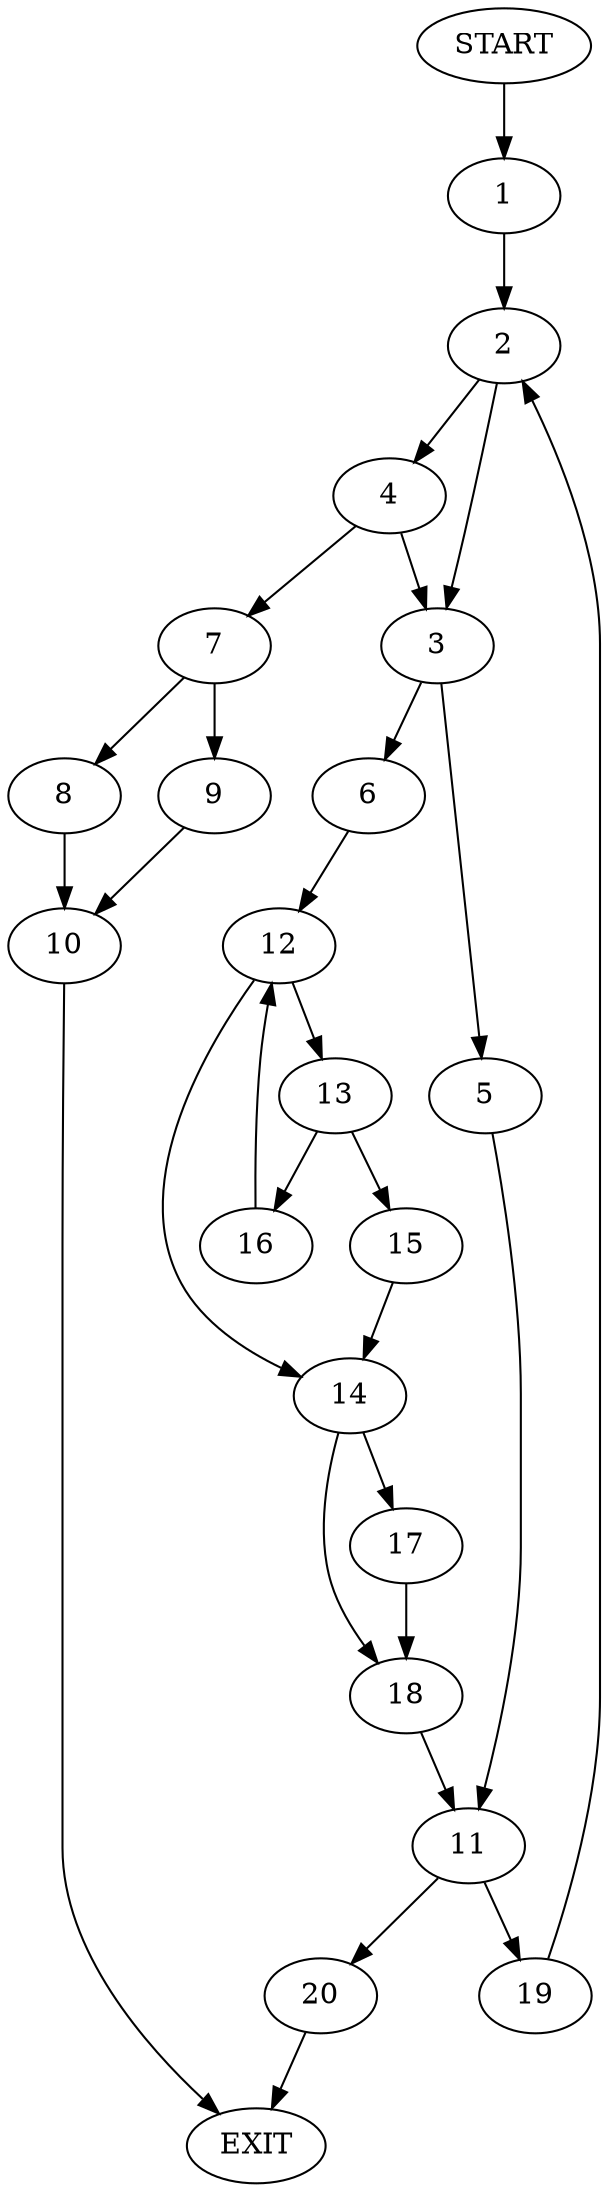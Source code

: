 digraph {
0 [label="START"]
21 [label="EXIT"]
0 -> 1
1 -> 2
2 -> 3
2 -> 4
3 -> 5
3 -> 6
4 -> 3
4 -> 7
7 -> 8
7 -> 9
9 -> 10
8 -> 10
5 -> 11
6 -> 12
12 -> 13
12 -> 14
13 -> 15
13 -> 16
14 -> 17
14 -> 18
15 -> 14
16 -> 12
17 -> 18
18 -> 11
11 -> 19
11 -> 20
19 -> 2
20 -> 21
10 -> 21
}
